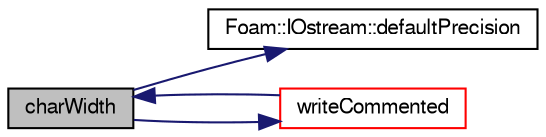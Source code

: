 digraph "charWidth"
{
  bgcolor="transparent";
  edge [fontname="FreeSans",fontsize="10",labelfontname="FreeSans",labelfontsize="10"];
  node [fontname="FreeSans",fontsize="10",shape=record];
  rankdir="LR";
  Node1861 [label="charWidth",height=0.2,width=0.4,color="black", fillcolor="grey75", style="filled", fontcolor="black"];
  Node1861 -> Node1862 [color="midnightblue",fontsize="10",style="solid",fontname="FreeSans"];
  Node1862 [label="Foam::IOstream::defaultPrecision",height=0.2,width=0.4,color="black",URL="$a26226.html#a90f508fef73438f120430ecacd3a603b",tooltip="Return the default precision. "];
  Node1861 -> Node1863 [color="midnightblue",fontsize="10",style="solid",fontname="FreeSans"];
  Node1863 [label="writeCommented",height=0.2,width=0.4,color="red",URL="$a26122.html#aa95016de4648a20980e42fb08415ef18",tooltip="Write a commented string to stream. "];
  Node1863 -> Node1861 [color="midnightblue",fontsize="10",style="solid",fontname="FreeSans"];
}

